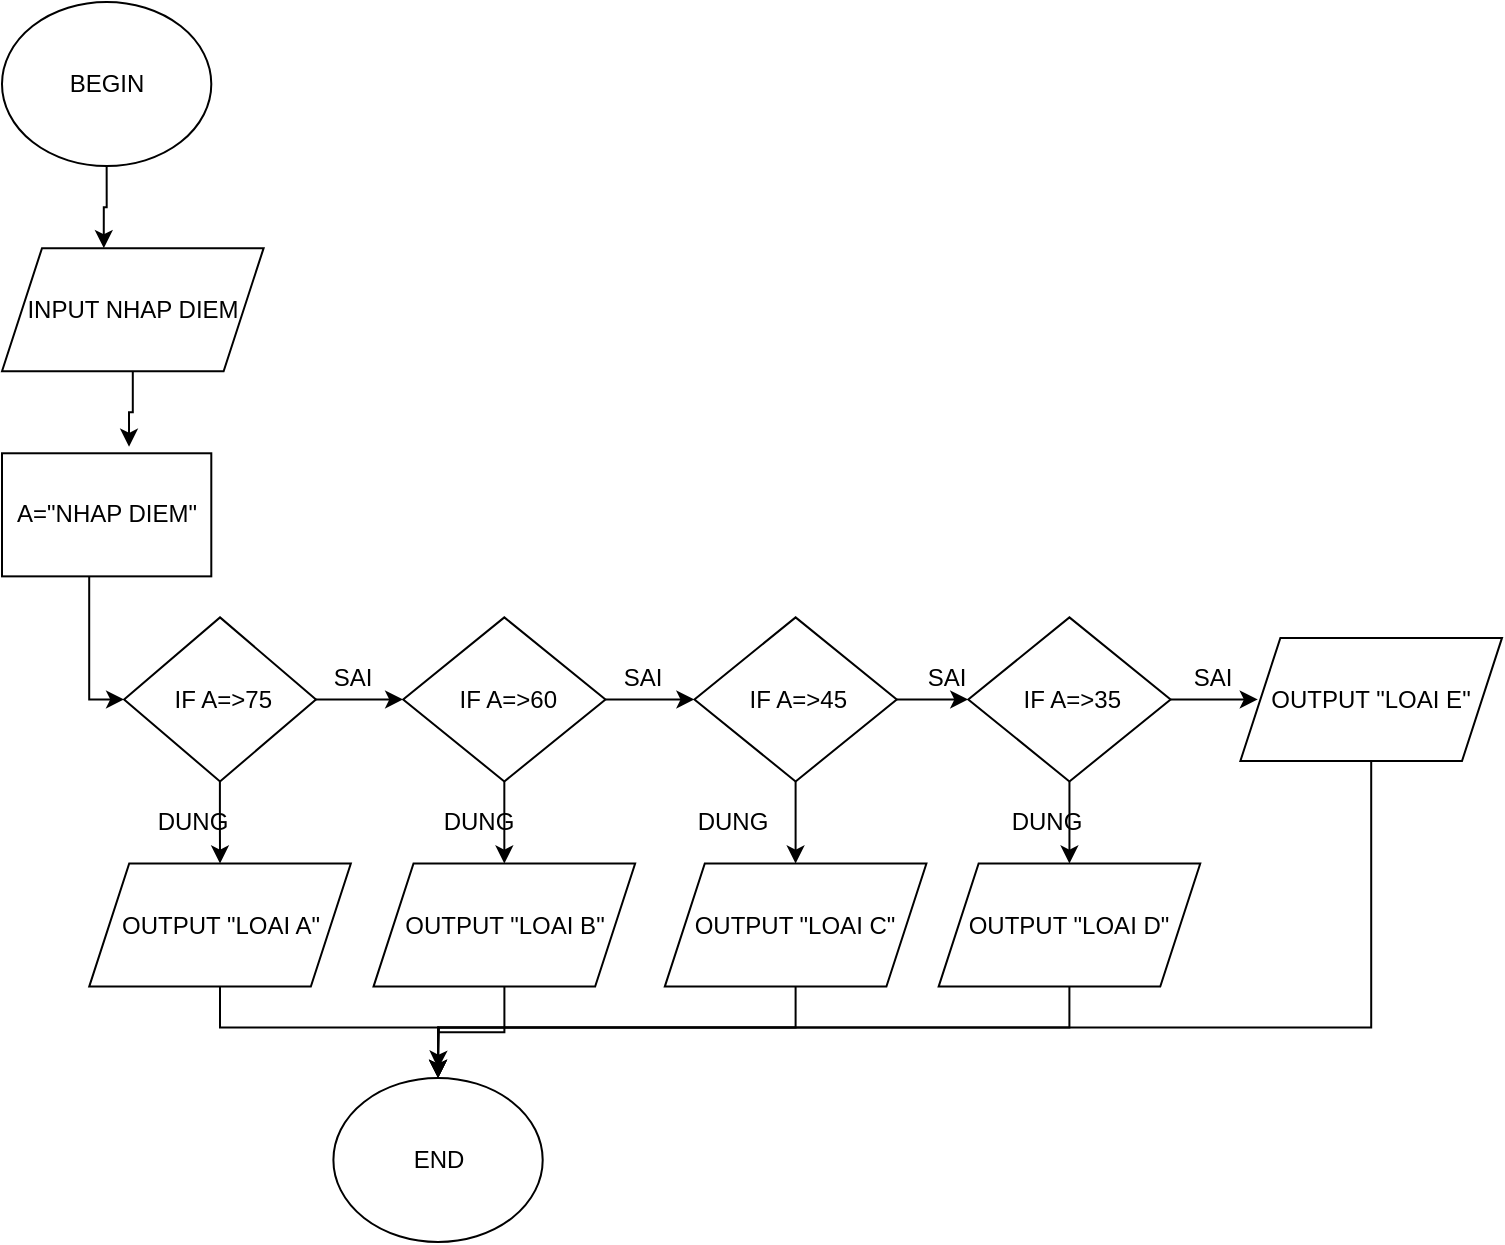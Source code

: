 <mxfile version="14.4.3" type="device"><diagram id="9qaJGRVAl_ZmizymUo-e" name="Trang-1"><mxGraphModel dx="1153" dy="719" grid="1" gridSize="10" guides="1" tooltips="1" connect="1" arrows="1" fold="1" page="1" pageScale="1" pageWidth="827" pageHeight="1169" background="#ffffff" math="0" shadow="0"><root><mxCell id="0"/><mxCell id="1" parent="0"/><mxCell id="BWVzQSUeMwvRLh-86nMJ-50" value="" style="group;noLabel=1;labelBackgroundColor=none;" vertex="1" connectable="0" parent="1"><mxGeometry x="10" y="20" width="750" height="620" as="geometry"/></mxCell><mxCell id="v3QEIo4spcZ-ZYCtsLZz-1" value="BEGIN" style="ellipse;whiteSpace=wrap;html=1;" parent="BWVzQSUeMwvRLh-86nMJ-50" vertex="1"><mxGeometry width="104.651" height="82.051" as="geometry"/></mxCell><mxCell id="v3QEIo4spcZ-ZYCtsLZz-3" value="END" style="ellipse;whiteSpace=wrap;html=1;" parent="BWVzQSUeMwvRLh-86nMJ-50" vertex="1"><mxGeometry x="165.698" y="537.949" width="104.651" height="82.051" as="geometry"/></mxCell><mxCell id="v3QEIo4spcZ-ZYCtsLZz-4" value="A=&quot;NHAP DIEM&quot;" style="rounded=0;whiteSpace=wrap;html=1;" parent="BWVzQSUeMwvRLh-86nMJ-50" vertex="1"><mxGeometry y="225.641" width="104.651" height="61.538" as="geometry"/></mxCell><mxCell id="BWVzQSUeMwvRLh-86nMJ-9" style="edgeStyle=orthogonalEdgeStyle;rounded=0;orthogonalLoop=1;jettySize=auto;html=1;entryX=0.607;entryY=-0.053;entryDx=0;entryDy=0;entryPerimeter=0;" edge="1" parent="BWVzQSUeMwvRLh-86nMJ-50" source="v3QEIo4spcZ-ZYCtsLZz-5" target="v3QEIo4spcZ-ZYCtsLZz-4"><mxGeometry relative="1" as="geometry"/></mxCell><mxCell id="v3QEIo4spcZ-ZYCtsLZz-5" value="INPUT NHAP DIEM" style="shape=parallelogram;perimeter=parallelogramPerimeter;whiteSpace=wrap;html=1;fixedSize=1;" parent="BWVzQSUeMwvRLh-86nMJ-50" vertex="1"><mxGeometry y="123.077" width="130.814" height="61.538" as="geometry"/></mxCell><mxCell id="BWVzQSUeMwvRLh-86nMJ-8" style="edgeStyle=orthogonalEdgeStyle;rounded=0;orthogonalLoop=1;jettySize=auto;html=1;entryX=0.389;entryY=0;entryDx=0;entryDy=0;entryPerimeter=0;" edge="1" parent="BWVzQSUeMwvRLh-86nMJ-50" source="v3QEIo4spcZ-ZYCtsLZz-1" target="v3QEIo4spcZ-ZYCtsLZz-5"><mxGeometry relative="1" as="geometry"/></mxCell><mxCell id="BWVzQSUeMwvRLh-86nMJ-4" value="&amp;nbsp;IF A=&amp;gt;75" style="rhombus;whiteSpace=wrap;html=1;" vertex="1" parent="BWVzQSUeMwvRLh-86nMJ-50"><mxGeometry x="61.047" y="307.692" width="95.93" height="82.051" as="geometry"/></mxCell><mxCell id="BWVzQSUeMwvRLh-86nMJ-44" style="edgeStyle=orthogonalEdgeStyle;rounded=0;orthogonalLoop=1;jettySize=auto;html=1;entryX=0;entryY=0.5;entryDx=0;entryDy=0;" edge="1" parent="BWVzQSUeMwvRLh-86nMJ-50" source="v3QEIo4spcZ-ZYCtsLZz-4" target="BWVzQSUeMwvRLh-86nMJ-4"><mxGeometry relative="1" as="geometry"><Array as="points"><mxPoint x="43.605" y="348.718"/></Array></mxGeometry></mxCell><mxCell id="BWVzQSUeMwvRLh-86nMJ-5" value="&amp;nbsp;IF A=&amp;gt;60" style="rhombus;whiteSpace=wrap;html=1;" vertex="1" parent="BWVzQSUeMwvRLh-86nMJ-50"><mxGeometry x="200.581" y="307.692" width="101.163" height="82.051" as="geometry"/></mxCell><mxCell id="BWVzQSUeMwvRLh-86nMJ-41" style="edgeStyle=orthogonalEdgeStyle;rounded=0;orthogonalLoop=1;jettySize=auto;html=1;entryX=0;entryY=0.5;entryDx=0;entryDy=0;" edge="1" parent="BWVzQSUeMwvRLh-86nMJ-50" source="BWVzQSUeMwvRLh-86nMJ-4" target="BWVzQSUeMwvRLh-86nMJ-5"><mxGeometry relative="1" as="geometry"/></mxCell><mxCell id="BWVzQSUeMwvRLh-86nMJ-6" value="&amp;nbsp;IF A=&amp;gt;45" style="rhombus;whiteSpace=wrap;html=1;" vertex="1" parent="BWVzQSUeMwvRLh-86nMJ-50"><mxGeometry x="346.221" y="307.692" width="101.163" height="82.051" as="geometry"/></mxCell><mxCell id="BWVzQSUeMwvRLh-86nMJ-22" style="edgeStyle=orthogonalEdgeStyle;rounded=0;orthogonalLoop=1;jettySize=auto;html=1;entryX=0;entryY=0.5;entryDx=0;entryDy=0;" edge="1" parent="BWVzQSUeMwvRLh-86nMJ-50" source="BWVzQSUeMwvRLh-86nMJ-5" target="BWVzQSUeMwvRLh-86nMJ-6"><mxGeometry relative="1" as="geometry"/></mxCell><mxCell id="BWVzQSUeMwvRLh-86nMJ-27" style="edgeStyle=orthogonalEdgeStyle;rounded=0;orthogonalLoop=1;jettySize=auto;html=1;entryX=0;entryY=0.5;entryDx=0;entryDy=0;" edge="1" parent="BWVzQSUeMwvRLh-86nMJ-50" source="BWVzQSUeMwvRLh-86nMJ-7"><mxGeometry relative="1" as="geometry"><mxPoint x="627.907" y="348.718" as="targetPoint"/></mxGeometry></mxCell><mxCell id="BWVzQSUeMwvRLh-86nMJ-7" value="&amp;nbsp;IF A=&amp;gt;35" style="rhombus;whiteSpace=wrap;html=1;" vertex="1" parent="BWVzQSUeMwvRLh-86nMJ-50"><mxGeometry x="483.14" y="307.692" width="101.163" height="82.051" as="geometry"/></mxCell><mxCell id="BWVzQSUeMwvRLh-86nMJ-23" style="edgeStyle=orthogonalEdgeStyle;rounded=0;orthogonalLoop=1;jettySize=auto;html=1;entryX=0;entryY=0.5;entryDx=0;entryDy=0;" edge="1" parent="BWVzQSUeMwvRLh-86nMJ-50" source="BWVzQSUeMwvRLh-86nMJ-6" target="BWVzQSUeMwvRLh-86nMJ-7"><mxGeometry relative="1" as="geometry"/></mxCell><mxCell id="BWVzQSUeMwvRLh-86nMJ-45" style="edgeStyle=orthogonalEdgeStyle;rounded=0;orthogonalLoop=1;jettySize=auto;html=1;" edge="1" parent="BWVzQSUeMwvRLh-86nMJ-50" source="BWVzQSUeMwvRLh-86nMJ-12" target="v3QEIo4spcZ-ZYCtsLZz-3"><mxGeometry relative="1" as="geometry"><Array as="points"><mxPoint x="109.012" y="512.821"/><mxPoint x="218.023" y="512.821"/></Array></mxGeometry></mxCell><mxCell id="BWVzQSUeMwvRLh-86nMJ-12" value="OUTPUT &quot;LOAI A&quot;" style="shape=parallelogram;perimeter=parallelogramPerimeter;whiteSpace=wrap;html=1;fixedSize=1;" vertex="1" parent="BWVzQSUeMwvRLh-86nMJ-50"><mxGeometry x="43.605" y="430.769" width="130.814" height="61.538" as="geometry"/></mxCell><mxCell id="BWVzQSUeMwvRLh-86nMJ-16" style="edgeStyle=orthogonalEdgeStyle;rounded=0;orthogonalLoop=1;jettySize=auto;html=1;entryX=0.5;entryY=0;entryDx=0;entryDy=0;" edge="1" parent="BWVzQSUeMwvRLh-86nMJ-50" source="BWVzQSUeMwvRLh-86nMJ-4" target="BWVzQSUeMwvRLh-86nMJ-12"><mxGeometry relative="1" as="geometry"/></mxCell><mxCell id="BWVzQSUeMwvRLh-86nMJ-46" style="edgeStyle=orthogonalEdgeStyle;rounded=0;orthogonalLoop=1;jettySize=auto;html=1;entryX=0.5;entryY=0;entryDx=0;entryDy=0;" edge="1" parent="BWVzQSUeMwvRLh-86nMJ-50" source="BWVzQSUeMwvRLh-86nMJ-19" target="v3QEIo4spcZ-ZYCtsLZz-3"><mxGeometry relative="1" as="geometry"/></mxCell><mxCell id="BWVzQSUeMwvRLh-86nMJ-19" value="OUTPUT &quot;LOAI B&quot;" style="shape=parallelogram;perimeter=parallelogramPerimeter;whiteSpace=wrap;html=1;fixedSize=1;" vertex="1" parent="BWVzQSUeMwvRLh-86nMJ-50"><mxGeometry x="185.756" y="430.769" width="130.814" height="61.538" as="geometry"/></mxCell><mxCell id="BWVzQSUeMwvRLh-86nMJ-25" style="edgeStyle=orthogonalEdgeStyle;rounded=0;orthogonalLoop=1;jettySize=auto;html=1;entryX=0.5;entryY=0;entryDx=0;entryDy=0;" edge="1" parent="BWVzQSUeMwvRLh-86nMJ-50" source="BWVzQSUeMwvRLh-86nMJ-5" target="BWVzQSUeMwvRLh-86nMJ-19"><mxGeometry relative="1" as="geometry"/></mxCell><mxCell id="BWVzQSUeMwvRLh-86nMJ-20" value="OUTPUT &quot;LOAI C&quot;" style="shape=parallelogram;perimeter=parallelogramPerimeter;whiteSpace=wrap;html=1;fixedSize=1;" vertex="1" parent="BWVzQSUeMwvRLh-86nMJ-50"><mxGeometry x="331.395" y="430.769" width="130.814" height="61.538" as="geometry"/></mxCell><mxCell id="BWVzQSUeMwvRLh-86nMJ-42" style="edgeStyle=orthogonalEdgeStyle;rounded=0;orthogonalLoop=1;jettySize=auto;html=1;entryX=0.5;entryY=0;entryDx=0;entryDy=0;" edge="1" parent="BWVzQSUeMwvRLh-86nMJ-50" source="BWVzQSUeMwvRLh-86nMJ-6" target="BWVzQSUeMwvRLh-86nMJ-20"><mxGeometry relative="1" as="geometry"/></mxCell><mxCell id="BWVzQSUeMwvRLh-86nMJ-48" style="edgeStyle=orthogonalEdgeStyle;rounded=0;orthogonalLoop=1;jettySize=auto;html=1;entryX=0.5;entryY=0;entryDx=0;entryDy=0;" edge="1" parent="BWVzQSUeMwvRLh-86nMJ-50" source="BWVzQSUeMwvRLh-86nMJ-21" target="v3QEIo4spcZ-ZYCtsLZz-3"><mxGeometry relative="1" as="geometry"><Array as="points"><mxPoint x="533.721" y="512.821"/><mxPoint x="218.023" y="512.821"/></Array></mxGeometry></mxCell><mxCell id="BWVzQSUeMwvRLh-86nMJ-21" value="OUTPUT &quot;LOAI D&quot;" style="shape=parallelogram;perimeter=parallelogramPerimeter;whiteSpace=wrap;html=1;fixedSize=1;" vertex="1" parent="BWVzQSUeMwvRLh-86nMJ-50"><mxGeometry x="468.314" y="430.769" width="130.814" height="61.538" as="geometry"/></mxCell><mxCell id="BWVzQSUeMwvRLh-86nMJ-24" style="edgeStyle=orthogonalEdgeStyle;rounded=0;orthogonalLoop=1;jettySize=auto;html=1;entryX=0.5;entryY=0;entryDx=0;entryDy=0;" edge="1" parent="BWVzQSUeMwvRLh-86nMJ-50" source="BWVzQSUeMwvRLh-86nMJ-7" target="BWVzQSUeMwvRLh-86nMJ-21"><mxGeometry relative="1" as="geometry"><mxPoint x="533.721" y="420.513" as="targetPoint"/></mxGeometry></mxCell><mxCell id="BWVzQSUeMwvRLh-86nMJ-49" style="edgeStyle=orthogonalEdgeStyle;rounded=0;orthogonalLoop=1;jettySize=auto;html=1;" edge="1" parent="BWVzQSUeMwvRLh-86nMJ-50" source="BWVzQSUeMwvRLh-86nMJ-28" target="v3QEIo4spcZ-ZYCtsLZz-3"><mxGeometry relative="1" as="geometry"><Array as="points"><mxPoint x="684.593" y="512.821"/><mxPoint x="218.023" y="512.821"/></Array></mxGeometry></mxCell><mxCell id="BWVzQSUeMwvRLh-86nMJ-28" value="OUTPUT &quot;LOAI E&quot;" style="shape=parallelogram;perimeter=parallelogramPerimeter;whiteSpace=wrap;html=1;fixedSize=1;" vertex="1" parent="BWVzQSUeMwvRLh-86nMJ-50"><mxGeometry x="619.186" y="317.949" width="130.814" height="61.538" as="geometry"/></mxCell><mxCell id="BWVzQSUeMwvRLh-86nMJ-32" value="DUNG" style="text;html=1;resizable=0;autosize=1;align=center;verticalAlign=middle;points=[];fillColor=none;strokeColor=none;rounded=0;" vertex="1" parent="BWVzQSUeMwvRLh-86nMJ-50"><mxGeometry x="497.093" y="400.0" width="50" height="20" as="geometry"/></mxCell><mxCell id="BWVzQSUeMwvRLh-86nMJ-33" value="DUNG" style="text;html=1;resizable=0;autosize=1;align=center;verticalAlign=middle;points=[];fillColor=none;strokeColor=none;rounded=0;" vertex="1" parent="BWVzQSUeMwvRLh-86nMJ-50"><mxGeometry x="340.116" y="400.0" width="50" height="20" as="geometry"/></mxCell><mxCell id="BWVzQSUeMwvRLh-86nMJ-34" value="DUNG" style="text;html=1;resizable=0;autosize=1;align=center;verticalAlign=middle;points=[];fillColor=none;strokeColor=none;rounded=0;" vertex="1" parent="BWVzQSUeMwvRLh-86nMJ-50"><mxGeometry x="212.791" y="400.0" width="50" height="20" as="geometry"/></mxCell><mxCell id="BWVzQSUeMwvRLh-86nMJ-35" value="DUNG" style="text;html=1;resizable=0;autosize=1;align=center;verticalAlign=middle;points=[];fillColor=none;strokeColor=none;rounded=0;" vertex="1" parent="BWVzQSUeMwvRLh-86nMJ-50"><mxGeometry x="69.767" y="400.0" width="50" height="20" as="geometry"/></mxCell><mxCell id="BWVzQSUeMwvRLh-86nMJ-36" value="SAI" style="text;html=1;resizable=0;autosize=1;align=center;verticalAlign=middle;points=[];fillColor=none;strokeColor=none;rounded=0;" vertex="1" parent="BWVzQSUeMwvRLh-86nMJ-50"><mxGeometry x="159.593" y="328.205" width="30" height="20" as="geometry"/></mxCell><mxCell id="BWVzQSUeMwvRLh-86nMJ-37" value="SAI" style="text;html=1;resizable=0;autosize=1;align=center;verticalAlign=middle;points=[];fillColor=none;strokeColor=none;rounded=0;" vertex="1" parent="BWVzQSUeMwvRLh-86nMJ-50"><mxGeometry x="456.977" y="328.205" width="30" height="20" as="geometry"/></mxCell><mxCell id="BWVzQSUeMwvRLh-86nMJ-38" value="SAI" style="text;html=1;resizable=0;autosize=1;align=center;verticalAlign=middle;points=[];fillColor=none;strokeColor=none;rounded=0;" vertex="1" parent="BWVzQSUeMwvRLh-86nMJ-50"><mxGeometry x="305.233" y="328.205" width="30" height="20" as="geometry"/></mxCell><mxCell id="BWVzQSUeMwvRLh-86nMJ-43" value="SAI" style="text;html=1;resizable=0;autosize=1;align=center;verticalAlign=middle;points=[];fillColor=none;strokeColor=none;rounded=0;" vertex="1" parent="BWVzQSUeMwvRLh-86nMJ-50"><mxGeometry x="590.407" y="328.205" width="30" height="20" as="geometry"/></mxCell><mxCell id="BWVzQSUeMwvRLh-86nMJ-47" style="edgeStyle=orthogonalEdgeStyle;rounded=0;orthogonalLoop=1;jettySize=auto;html=1;exitX=0.5;exitY=1;exitDx=0;exitDy=0;" edge="1" parent="BWVzQSUeMwvRLh-86nMJ-50" source="BWVzQSUeMwvRLh-86nMJ-20"><mxGeometry relative="1" as="geometry"><mxPoint x="218.023" y="533.333" as="targetPoint"/></mxGeometry></mxCell></root></mxGraphModel></diagram></mxfile>